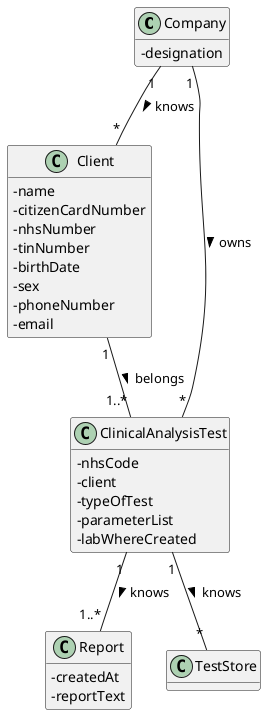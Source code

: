 @startuml
'https://plantuml.com/use-case-diagram
hide methods
skinparam classAttributeIconSize 0

class Company{
-designation
}

class Client {
-name
-citizenCardNumber
-nhsNumber
-tinNumber
-birthDate
-sex
-phoneNumber
-email
}

class ClinicalAnalysisTest {
- nhsCode
- client
- typeOfTest
- parameterList
- labWhereCreated
}
class Report {
- createdAt
- reportText
}



Company"1" -- "*"Client :> knows

Company "1" -- "*" ClinicalAnalysisTest :> owns
Client "1" -- "1..*" ClinicalAnalysisTest :> belongs
ClinicalAnalysisTest "1" -- "*" TestStore :> knows
ClinicalAnalysisTest "1" -- "1..*" Report :> knows

@enduml


